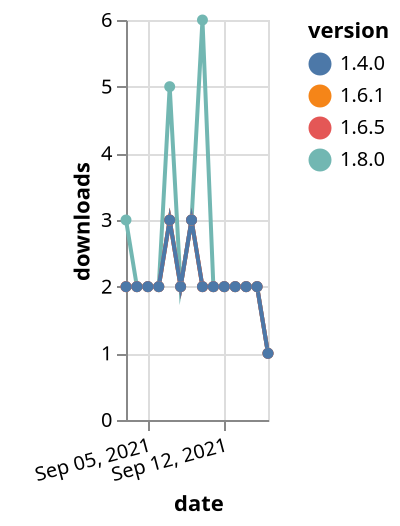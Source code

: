 {"$schema": "https://vega.github.io/schema/vega-lite/v5.json", "description": "A simple bar chart with embedded data.", "data": {"values": [{"date": "2021-09-03", "total": 671, "delta": 2, "version": "1.6.1"}, {"date": "2021-09-04", "total": 673, "delta": 2, "version": "1.6.1"}, {"date": "2021-09-05", "total": 675, "delta": 2, "version": "1.6.1"}, {"date": "2021-09-06", "total": 677, "delta": 2, "version": "1.6.1"}, {"date": "2021-09-07", "total": 680, "delta": 3, "version": "1.6.1"}, {"date": "2021-09-08", "total": 682, "delta": 2, "version": "1.6.1"}, {"date": "2021-09-09", "total": 685, "delta": 3, "version": "1.6.1"}, {"date": "2021-09-10", "total": 687, "delta": 2, "version": "1.6.1"}, {"date": "2021-09-11", "total": 689, "delta": 2, "version": "1.6.1"}, {"date": "2021-09-12", "total": 691, "delta": 2, "version": "1.6.1"}, {"date": "2021-09-13", "total": 693, "delta": 2, "version": "1.6.1"}, {"date": "2021-09-14", "total": 695, "delta": 2, "version": "1.6.1"}, {"date": "2021-09-15", "total": 697, "delta": 2, "version": "1.6.1"}, {"date": "2021-09-16", "total": 698, "delta": 1, "version": "1.6.1"}, {"date": "2021-09-03", "total": 243, "delta": 3, "version": "1.8.0"}, {"date": "2021-09-04", "total": 245, "delta": 2, "version": "1.8.0"}, {"date": "2021-09-05", "total": 247, "delta": 2, "version": "1.8.0"}, {"date": "2021-09-06", "total": 249, "delta": 2, "version": "1.8.0"}, {"date": "2021-09-07", "total": 254, "delta": 5, "version": "1.8.0"}, {"date": "2021-09-08", "total": 256, "delta": 2, "version": "1.8.0"}, {"date": "2021-09-09", "total": 259, "delta": 3, "version": "1.8.0"}, {"date": "2021-09-10", "total": 265, "delta": 6, "version": "1.8.0"}, {"date": "2021-09-11", "total": 267, "delta": 2, "version": "1.8.0"}, {"date": "2021-09-12", "total": 269, "delta": 2, "version": "1.8.0"}, {"date": "2021-09-13", "total": 271, "delta": 2, "version": "1.8.0"}, {"date": "2021-09-14", "total": 273, "delta": 2, "version": "1.8.0"}, {"date": "2021-09-15", "total": 275, "delta": 2, "version": "1.8.0"}, {"date": "2021-09-16", "total": 276, "delta": 1, "version": "1.8.0"}, {"date": "2021-09-03", "total": 370, "delta": 2, "version": "1.6.5"}, {"date": "2021-09-04", "total": 372, "delta": 2, "version": "1.6.5"}, {"date": "2021-09-05", "total": 374, "delta": 2, "version": "1.6.5"}, {"date": "2021-09-06", "total": 376, "delta": 2, "version": "1.6.5"}, {"date": "2021-09-07", "total": 379, "delta": 3, "version": "1.6.5"}, {"date": "2021-09-08", "total": 381, "delta": 2, "version": "1.6.5"}, {"date": "2021-09-09", "total": 384, "delta": 3, "version": "1.6.5"}, {"date": "2021-09-10", "total": 386, "delta": 2, "version": "1.6.5"}, {"date": "2021-09-11", "total": 388, "delta": 2, "version": "1.6.5"}, {"date": "2021-09-12", "total": 390, "delta": 2, "version": "1.6.5"}, {"date": "2021-09-13", "total": 392, "delta": 2, "version": "1.6.5"}, {"date": "2021-09-14", "total": 394, "delta": 2, "version": "1.6.5"}, {"date": "2021-09-15", "total": 396, "delta": 2, "version": "1.6.5"}, {"date": "2021-09-16", "total": 397, "delta": 1, "version": "1.6.5"}, {"date": "2021-09-03", "total": 1015, "delta": 2, "version": "1.4.0"}, {"date": "2021-09-04", "total": 1017, "delta": 2, "version": "1.4.0"}, {"date": "2021-09-05", "total": 1019, "delta": 2, "version": "1.4.0"}, {"date": "2021-09-06", "total": 1021, "delta": 2, "version": "1.4.0"}, {"date": "2021-09-07", "total": 1024, "delta": 3, "version": "1.4.0"}, {"date": "2021-09-08", "total": 1026, "delta": 2, "version": "1.4.0"}, {"date": "2021-09-09", "total": 1029, "delta": 3, "version": "1.4.0"}, {"date": "2021-09-10", "total": 1031, "delta": 2, "version": "1.4.0"}, {"date": "2021-09-11", "total": 1033, "delta": 2, "version": "1.4.0"}, {"date": "2021-09-12", "total": 1035, "delta": 2, "version": "1.4.0"}, {"date": "2021-09-13", "total": 1037, "delta": 2, "version": "1.4.0"}, {"date": "2021-09-14", "total": 1039, "delta": 2, "version": "1.4.0"}, {"date": "2021-09-15", "total": 1041, "delta": 2, "version": "1.4.0"}, {"date": "2021-09-16", "total": 1042, "delta": 1, "version": "1.4.0"}]}, "width": "container", "mark": {"type": "line", "point": {"filled": true}}, "encoding": {"x": {"field": "date", "type": "temporal", "timeUnit": "yearmonthdate", "title": "date", "axis": {"labelAngle": -15}}, "y": {"field": "delta", "type": "quantitative", "title": "downloads"}, "color": {"field": "version", "type": "nominal"}, "tooltip": {"field": "delta"}}}